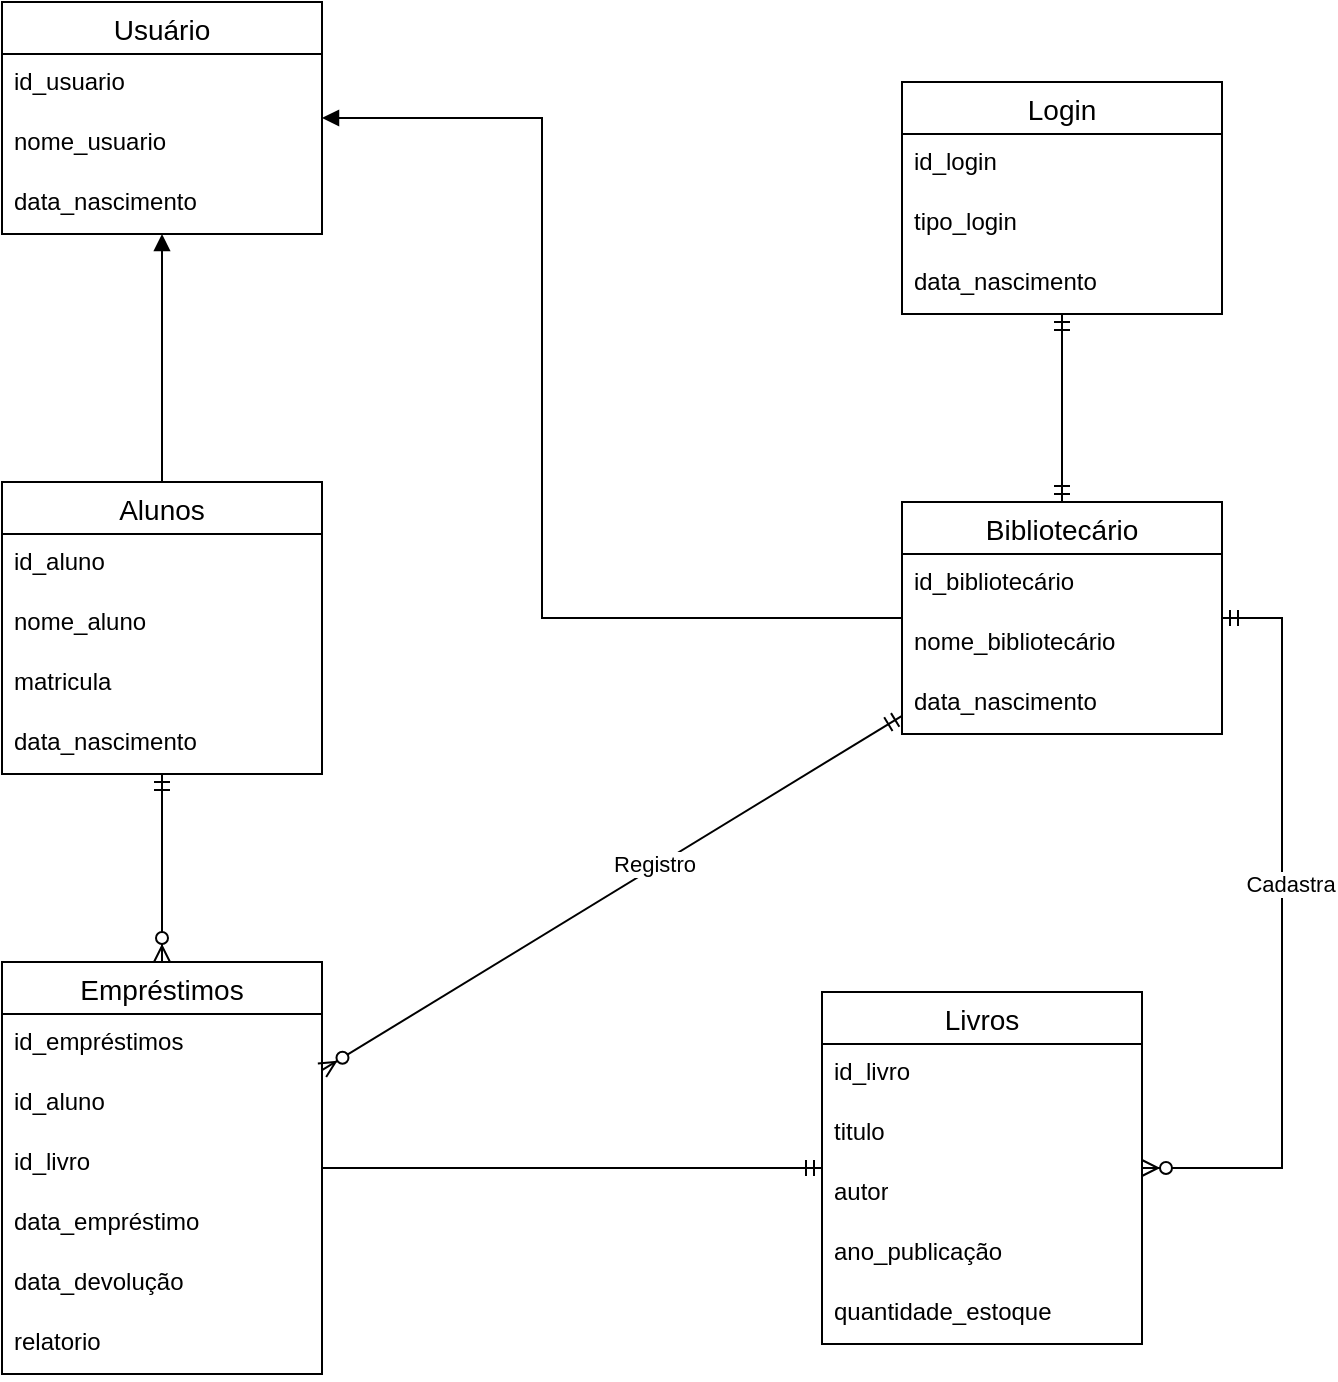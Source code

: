 <mxfile version="24.7.7">
  <diagram name="Página-1" id="2e1XQxYFbo6UwJVQ86AU">
    <mxGraphModel dx="1249" dy="573" grid="1" gridSize="10" guides="1" tooltips="1" connect="1" arrows="1" fold="1" page="1" pageScale="1" pageWidth="827" pageHeight="1169" math="0" shadow="0">
      <root>
        <mxCell id="0" />
        <mxCell id="1" parent="0" />
        <mxCell id="5xWcyWrsrBbX-IgCjBCv-1" value="Alunos" style="swimlane;fontStyle=0;childLayout=stackLayout;horizontal=1;startSize=26;horizontalStack=0;resizeParent=1;resizeParentMax=0;resizeLast=0;collapsible=1;marginBottom=0;align=center;fontSize=14;" parent="1" vertex="1">
          <mxGeometry x="90" y="370" width="160" height="146" as="geometry" />
        </mxCell>
        <mxCell id="5xWcyWrsrBbX-IgCjBCv-2" value="id_aluno" style="text;strokeColor=none;fillColor=none;spacingLeft=4;spacingRight=4;overflow=hidden;rotatable=0;points=[[0,0.5],[1,0.5]];portConstraint=eastwest;fontSize=12;whiteSpace=wrap;html=1;" parent="5xWcyWrsrBbX-IgCjBCv-1" vertex="1">
          <mxGeometry y="26" width="160" height="30" as="geometry" />
        </mxCell>
        <mxCell id="5xWcyWrsrBbX-IgCjBCv-3" value="nome_aluno" style="text;strokeColor=none;fillColor=none;spacingLeft=4;spacingRight=4;overflow=hidden;rotatable=0;points=[[0,0.5],[1,0.5]];portConstraint=eastwest;fontSize=12;whiteSpace=wrap;html=1;" parent="5xWcyWrsrBbX-IgCjBCv-1" vertex="1">
          <mxGeometry y="56" width="160" height="30" as="geometry" />
        </mxCell>
        <mxCell id="5xWcyWrsrBbX-IgCjBCv-4" value="matricula" style="text;strokeColor=none;fillColor=none;spacingLeft=4;spacingRight=4;overflow=hidden;rotatable=0;points=[[0,0.5],[1,0.5]];portConstraint=eastwest;fontSize=12;whiteSpace=wrap;html=1;" parent="5xWcyWrsrBbX-IgCjBCv-1" vertex="1">
          <mxGeometry y="86" width="160" height="30" as="geometry" />
        </mxCell>
        <mxCell id="5xWcyWrsrBbX-IgCjBCv-5" value="data_nascimento" style="text;strokeColor=none;fillColor=none;spacingLeft=4;spacingRight=4;overflow=hidden;rotatable=0;points=[[0,0.5],[1,0.5]];portConstraint=eastwest;fontSize=12;whiteSpace=wrap;html=1;" parent="5xWcyWrsrBbX-IgCjBCv-1" vertex="1">
          <mxGeometry y="116" width="160" height="30" as="geometry" />
        </mxCell>
        <mxCell id="5xWcyWrsrBbX-IgCjBCv-6" value="Livros" style="swimlane;fontStyle=0;childLayout=stackLayout;horizontal=1;startSize=26;horizontalStack=0;resizeParent=1;resizeParentMax=0;resizeLast=0;collapsible=1;marginBottom=0;align=center;fontSize=14;" parent="1" vertex="1">
          <mxGeometry x="500" y="625" width="160" height="176" as="geometry" />
        </mxCell>
        <mxCell id="5xWcyWrsrBbX-IgCjBCv-7" value="id_livro" style="text;strokeColor=none;fillColor=none;spacingLeft=4;spacingRight=4;overflow=hidden;rotatable=0;points=[[0,0.5],[1,0.5]];portConstraint=eastwest;fontSize=12;whiteSpace=wrap;html=1;" parent="5xWcyWrsrBbX-IgCjBCv-6" vertex="1">
          <mxGeometry y="26" width="160" height="30" as="geometry" />
        </mxCell>
        <mxCell id="5xWcyWrsrBbX-IgCjBCv-8" value="titulo" style="text;strokeColor=none;fillColor=none;spacingLeft=4;spacingRight=4;overflow=hidden;rotatable=0;points=[[0,0.5],[1,0.5]];portConstraint=eastwest;fontSize=12;whiteSpace=wrap;html=1;" parent="5xWcyWrsrBbX-IgCjBCv-6" vertex="1">
          <mxGeometry y="56" width="160" height="30" as="geometry" />
        </mxCell>
        <mxCell id="5xWcyWrsrBbX-IgCjBCv-9" value="autor" style="text;strokeColor=none;fillColor=none;spacingLeft=4;spacingRight=4;overflow=hidden;rotatable=0;points=[[0,0.5],[1,0.5]];portConstraint=eastwest;fontSize=12;whiteSpace=wrap;html=1;" parent="5xWcyWrsrBbX-IgCjBCv-6" vertex="1">
          <mxGeometry y="86" width="160" height="30" as="geometry" />
        </mxCell>
        <mxCell id="5xWcyWrsrBbX-IgCjBCv-10" value="ano_publicação" style="text;strokeColor=none;fillColor=none;spacingLeft=4;spacingRight=4;overflow=hidden;rotatable=0;points=[[0,0.5],[1,0.5]];portConstraint=eastwest;fontSize=12;whiteSpace=wrap;html=1;" parent="5xWcyWrsrBbX-IgCjBCv-6" vertex="1">
          <mxGeometry y="116" width="160" height="30" as="geometry" />
        </mxCell>
        <mxCell id="5xWcyWrsrBbX-IgCjBCv-11" value="quantidade_estoque" style="text;strokeColor=none;fillColor=none;spacingLeft=4;spacingRight=4;overflow=hidden;rotatable=0;points=[[0,0.5],[1,0.5]];portConstraint=eastwest;fontSize=12;whiteSpace=wrap;html=1;" parent="5xWcyWrsrBbX-IgCjBCv-6" vertex="1">
          <mxGeometry y="146" width="160" height="30" as="geometry" />
        </mxCell>
        <mxCell id="5xWcyWrsrBbX-IgCjBCv-12" value="Empréstimos" style="swimlane;fontStyle=0;childLayout=stackLayout;horizontal=1;startSize=26;horizontalStack=0;resizeParent=1;resizeParentMax=0;resizeLast=0;collapsible=1;marginBottom=0;align=center;fontSize=14;" parent="1" vertex="1">
          <mxGeometry x="90" y="610" width="160" height="206" as="geometry" />
        </mxCell>
        <mxCell id="5xWcyWrsrBbX-IgCjBCv-13" value="id_empréstimos" style="text;strokeColor=none;fillColor=none;spacingLeft=4;spacingRight=4;overflow=hidden;rotatable=0;points=[[0,0.5],[1,0.5]];portConstraint=eastwest;fontSize=12;whiteSpace=wrap;html=1;" parent="5xWcyWrsrBbX-IgCjBCv-12" vertex="1">
          <mxGeometry y="26" width="160" height="30" as="geometry" />
        </mxCell>
        <mxCell id="5xWcyWrsrBbX-IgCjBCv-14" value="id_aluno" style="text;strokeColor=none;fillColor=none;spacingLeft=4;spacingRight=4;overflow=hidden;rotatable=0;points=[[0,0.5],[1,0.5]];portConstraint=eastwest;fontSize=12;whiteSpace=wrap;html=1;" parent="5xWcyWrsrBbX-IgCjBCv-12" vertex="1">
          <mxGeometry y="56" width="160" height="30" as="geometry" />
        </mxCell>
        <mxCell id="5xWcyWrsrBbX-IgCjBCv-15" value="id_livro" style="text;strokeColor=none;fillColor=none;spacingLeft=4;spacingRight=4;overflow=hidden;rotatable=0;points=[[0,0.5],[1,0.5]];portConstraint=eastwest;fontSize=12;whiteSpace=wrap;html=1;" parent="5xWcyWrsrBbX-IgCjBCv-12" vertex="1">
          <mxGeometry y="86" width="160" height="30" as="geometry" />
        </mxCell>
        <mxCell id="5xWcyWrsrBbX-IgCjBCv-16" value="data_empréstimo" style="text;strokeColor=none;fillColor=none;spacingLeft=4;spacingRight=4;overflow=hidden;rotatable=0;points=[[0,0.5],[1,0.5]];portConstraint=eastwest;fontSize=12;whiteSpace=wrap;html=1;" parent="5xWcyWrsrBbX-IgCjBCv-12" vertex="1">
          <mxGeometry y="116" width="160" height="30" as="geometry" />
        </mxCell>
        <mxCell id="5xWcyWrsrBbX-IgCjBCv-17" value="data_devolução" style="text;strokeColor=none;fillColor=none;spacingLeft=4;spacingRight=4;overflow=hidden;rotatable=0;points=[[0,0.5],[1,0.5]];portConstraint=eastwest;fontSize=12;whiteSpace=wrap;html=1;" parent="5xWcyWrsrBbX-IgCjBCv-12" vertex="1">
          <mxGeometry y="146" width="160" height="30" as="geometry" />
        </mxCell>
        <mxCell id="5xWcyWrsrBbX-IgCjBCv-33" value="relatorio" style="text;strokeColor=none;fillColor=none;spacingLeft=4;spacingRight=4;overflow=hidden;rotatable=0;points=[[0,0.5],[1,0.5]];portConstraint=eastwest;fontSize=12;whiteSpace=wrap;html=1;" parent="5xWcyWrsrBbX-IgCjBCv-12" vertex="1">
          <mxGeometry y="176" width="160" height="30" as="geometry" />
        </mxCell>
        <mxCell id="5xWcyWrsrBbX-IgCjBCv-20" value="Bibliotecário" style="swimlane;fontStyle=0;childLayout=stackLayout;horizontal=1;startSize=26;horizontalStack=0;resizeParent=1;resizeParentMax=0;resizeLast=0;collapsible=1;marginBottom=0;align=center;fontSize=14;" parent="1" vertex="1">
          <mxGeometry x="540" y="380" width="160" height="116" as="geometry" />
        </mxCell>
        <mxCell id="5xWcyWrsrBbX-IgCjBCv-21" value="id_bibliotecário" style="text;strokeColor=none;fillColor=none;spacingLeft=4;spacingRight=4;overflow=hidden;rotatable=0;points=[[0,0.5],[1,0.5]];portConstraint=eastwest;fontSize=12;whiteSpace=wrap;html=1;" parent="5xWcyWrsrBbX-IgCjBCv-20" vertex="1">
          <mxGeometry y="26" width="160" height="30" as="geometry" />
        </mxCell>
        <mxCell id="5xWcyWrsrBbX-IgCjBCv-22" value="nome_bibliotecário" style="text;strokeColor=none;fillColor=none;spacingLeft=4;spacingRight=4;overflow=hidden;rotatable=0;points=[[0,0.5],[1,0.5]];portConstraint=eastwest;fontSize=12;whiteSpace=wrap;html=1;" parent="5xWcyWrsrBbX-IgCjBCv-20" vertex="1">
          <mxGeometry y="56" width="160" height="30" as="geometry" />
        </mxCell>
        <mxCell id="5xWcyWrsrBbX-IgCjBCv-24" value="data_nascimento" style="text;strokeColor=none;fillColor=none;spacingLeft=4;spacingRight=4;overflow=hidden;rotatable=0;points=[[0,0.5],[1,0.5]];portConstraint=eastwest;fontSize=12;whiteSpace=wrap;html=1;" parent="5xWcyWrsrBbX-IgCjBCv-20" vertex="1">
          <mxGeometry y="86" width="160" height="30" as="geometry" />
        </mxCell>
        <mxCell id="5xWcyWrsrBbX-IgCjBCv-25" value="Login" style="swimlane;fontStyle=0;childLayout=stackLayout;horizontal=1;startSize=26;horizontalStack=0;resizeParent=1;resizeParentMax=0;resizeLast=0;collapsible=1;marginBottom=0;align=center;fontSize=14;" parent="1" vertex="1">
          <mxGeometry x="540" y="170" width="160" height="116" as="geometry" />
        </mxCell>
        <mxCell id="5xWcyWrsrBbX-IgCjBCv-26" value="id_login" style="text;strokeColor=none;fillColor=none;spacingLeft=4;spacingRight=4;overflow=hidden;rotatable=0;points=[[0,0.5],[1,0.5]];portConstraint=eastwest;fontSize=12;whiteSpace=wrap;html=1;" parent="5xWcyWrsrBbX-IgCjBCv-25" vertex="1">
          <mxGeometry y="26" width="160" height="30" as="geometry" />
        </mxCell>
        <mxCell id="5xWcyWrsrBbX-IgCjBCv-27" value="tipo_login" style="text;strokeColor=none;fillColor=none;spacingLeft=4;spacingRight=4;overflow=hidden;rotatable=0;points=[[0,0.5],[1,0.5]];portConstraint=eastwest;fontSize=12;whiteSpace=wrap;html=1;" parent="5xWcyWrsrBbX-IgCjBCv-25" vertex="1">
          <mxGeometry y="56" width="160" height="30" as="geometry" />
        </mxCell>
        <mxCell id="5xWcyWrsrBbX-IgCjBCv-28" value="data_nascimento" style="text;strokeColor=none;fillColor=none;spacingLeft=4;spacingRight=4;overflow=hidden;rotatable=0;points=[[0,0.5],[1,0.5]];portConstraint=eastwest;fontSize=12;whiteSpace=wrap;html=1;" parent="5xWcyWrsrBbX-IgCjBCv-25" vertex="1">
          <mxGeometry y="86" width="160" height="30" as="geometry" />
        </mxCell>
        <mxCell id="5xWcyWrsrBbX-IgCjBCv-42" value="" style="fontSize=12;html=1;endArrow=ERmandOne;startArrow=ERmandOne;rounded=0;" parent="1" source="5xWcyWrsrBbX-IgCjBCv-20" target="5xWcyWrsrBbX-IgCjBCv-25" edge="1">
          <mxGeometry width="100" height="100" relative="1" as="geometry">
            <mxPoint x="500" y="425" as="sourcePoint" />
            <mxPoint x="560" y="150" as="targetPoint" />
          </mxGeometry>
        </mxCell>
        <mxCell id="uKhfOfT7-Ti6Q8cEQeKz-2" value="Usuário" style="swimlane;fontStyle=0;childLayout=stackLayout;horizontal=1;startSize=26;horizontalStack=0;resizeParent=1;resizeParentMax=0;resizeLast=0;collapsible=1;marginBottom=0;align=center;fontSize=14;" vertex="1" parent="1">
          <mxGeometry x="90" y="130" width="160" height="116" as="geometry" />
        </mxCell>
        <mxCell id="uKhfOfT7-Ti6Q8cEQeKz-3" value="id_usuario" style="text;strokeColor=none;fillColor=none;spacingLeft=4;spacingRight=4;overflow=hidden;rotatable=0;points=[[0,0.5],[1,0.5]];portConstraint=eastwest;fontSize=12;whiteSpace=wrap;html=1;" vertex="1" parent="uKhfOfT7-Ti6Q8cEQeKz-2">
          <mxGeometry y="26" width="160" height="30" as="geometry" />
        </mxCell>
        <mxCell id="uKhfOfT7-Ti6Q8cEQeKz-4" value="nome_usuario" style="text;strokeColor=none;fillColor=none;spacingLeft=4;spacingRight=4;overflow=hidden;rotatable=0;points=[[0,0.5],[1,0.5]];portConstraint=eastwest;fontSize=12;whiteSpace=wrap;html=1;" vertex="1" parent="uKhfOfT7-Ti6Q8cEQeKz-2">
          <mxGeometry y="56" width="160" height="30" as="geometry" />
        </mxCell>
        <mxCell id="uKhfOfT7-Ti6Q8cEQeKz-6" value="data_nascimento" style="text;strokeColor=none;fillColor=none;spacingLeft=4;spacingRight=4;overflow=hidden;rotatable=0;points=[[0,0.5],[1,0.5]];portConstraint=eastwest;fontSize=12;whiteSpace=wrap;html=1;" vertex="1" parent="uKhfOfT7-Ti6Q8cEQeKz-2">
          <mxGeometry y="86" width="160" height="30" as="geometry" />
        </mxCell>
        <mxCell id="uKhfOfT7-Ti6Q8cEQeKz-12" value="" style="edgeStyle=entityRelationEdgeStyle;fontSize=12;html=1;endArrow=ERzeroToMany;startArrow=ERmandOne;rounded=0;" edge="1" parent="1" source="5xWcyWrsrBbX-IgCjBCv-20" target="5xWcyWrsrBbX-IgCjBCv-6">
          <mxGeometry width="100" height="100" relative="1" as="geometry">
            <mxPoint x="260" y="723" as="sourcePoint" />
            <mxPoint x="510" y="723" as="targetPoint" />
          </mxGeometry>
        </mxCell>
        <mxCell id="uKhfOfT7-Ti6Q8cEQeKz-14" value="Cadastra" style="edgeLabel;html=1;align=center;verticalAlign=middle;resizable=0;points=[];" vertex="1" connectable="0" parent="uKhfOfT7-Ti6Q8cEQeKz-12">
          <mxGeometry x="-0.131" y="4" relative="1" as="geometry">
            <mxPoint as="offset" />
          </mxGeometry>
        </mxCell>
        <mxCell id="uKhfOfT7-Ti6Q8cEQeKz-13" value="" style="fontSize=12;html=1;endArrow=ERzeroToMany;startArrow=ERmandOne;rounded=0;" edge="1" parent="1" source="5xWcyWrsrBbX-IgCjBCv-20" target="5xWcyWrsrBbX-IgCjBCv-12">
          <mxGeometry width="100" height="100" relative="1" as="geometry">
            <mxPoint x="390" y="420" as="sourcePoint" />
            <mxPoint x="360" y="695" as="targetPoint" />
          </mxGeometry>
        </mxCell>
        <mxCell id="uKhfOfT7-Ti6Q8cEQeKz-15" value="Registro" style="edgeLabel;html=1;align=center;verticalAlign=middle;resizable=0;points=[];" vertex="1" connectable="0" parent="uKhfOfT7-Ti6Q8cEQeKz-13">
          <mxGeometry x="-0.152" y="-2" relative="1" as="geometry">
            <mxPoint as="offset" />
          </mxGeometry>
        </mxCell>
        <mxCell id="uKhfOfT7-Ti6Q8cEQeKz-16" value="" style="fontSize=12;html=1;endArrow=ERzeroToMany;startArrow=ERmandOne;rounded=0;" edge="1" parent="1" source="5xWcyWrsrBbX-IgCjBCv-1" target="5xWcyWrsrBbX-IgCjBCv-12">
          <mxGeometry width="100" height="100" relative="1" as="geometry">
            <mxPoint x="250" y="713" as="sourcePoint" />
            <mxPoint x="500" y="713" as="targetPoint" />
          </mxGeometry>
        </mxCell>
        <mxCell id="uKhfOfT7-Ti6Q8cEQeKz-17" value="" style="fontSize=12;html=1;endArrow=ERmandOne;rounded=0;edgeStyle=orthogonalEdgeStyle;" edge="1" parent="1" source="5xWcyWrsrBbX-IgCjBCv-12" target="5xWcyWrsrBbX-IgCjBCv-6">
          <mxGeometry width="100" height="100" relative="1" as="geometry">
            <mxPoint x="440" y="640" as="sourcePoint" />
            <mxPoint x="440" y="764" as="targetPoint" />
          </mxGeometry>
        </mxCell>
        <mxCell id="uKhfOfT7-Ti6Q8cEQeKz-22" value="" style="html=1;verticalAlign=bottom;endArrow=block;curved=0;rounded=0;exitX=0.5;exitY=0;exitDx=0;exitDy=0;" edge="1" parent="1" source="5xWcyWrsrBbX-IgCjBCv-1" target="uKhfOfT7-Ti6Q8cEQeKz-2">
          <mxGeometry width="80" relative="1" as="geometry">
            <mxPoint x="210" y="300" as="sourcePoint" />
            <mxPoint x="290" y="300" as="targetPoint" />
          </mxGeometry>
        </mxCell>
        <mxCell id="uKhfOfT7-Ti6Q8cEQeKz-24" value="" style="html=1;verticalAlign=bottom;endArrow=block;rounded=0;edgeStyle=orthogonalEdgeStyle;" edge="1" parent="1" source="5xWcyWrsrBbX-IgCjBCv-20" target="uKhfOfT7-Ti6Q8cEQeKz-2">
          <mxGeometry width="80" relative="1" as="geometry">
            <mxPoint x="300" y="394" as="sourcePoint" />
            <mxPoint x="300" y="270" as="targetPoint" />
            <Array as="points">
              <mxPoint x="360" y="438" />
              <mxPoint x="360" y="188" />
            </Array>
          </mxGeometry>
        </mxCell>
      </root>
    </mxGraphModel>
  </diagram>
</mxfile>

